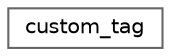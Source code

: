 digraph "类继承关系图"
{
 // LATEX_PDF_SIZE
  bgcolor="transparent";
  edge [fontname=Helvetica,fontsize=10,labelfontname=Helvetica,labelfontsize=10];
  node [fontname=Helvetica,fontsize=10,shape=box,height=0.2,width=0.4];
  rankdir="LR";
  Node0 [id="Node000000",label="custom_tag",height=0.2,width=0.4,color="grey40", fillcolor="white", style="filled",URL="$structdetail_1_1custom__tag.html",tooltip=" "];
}
